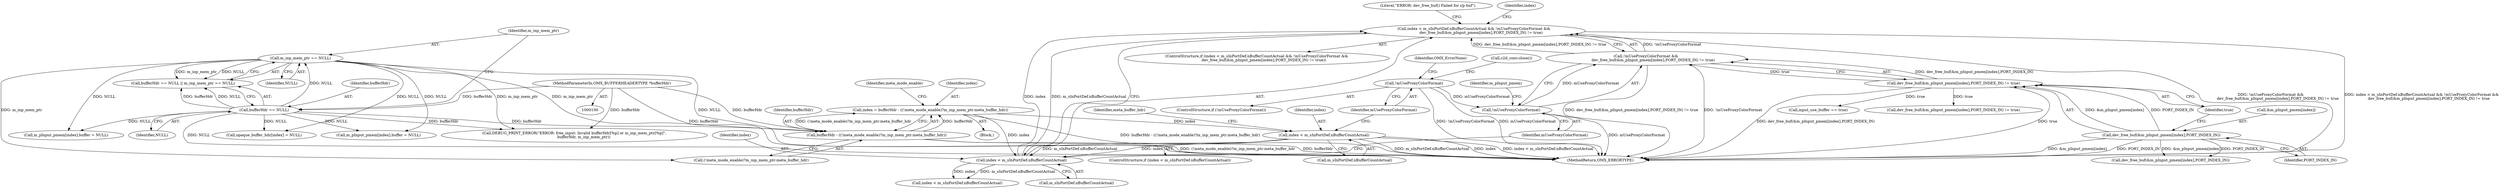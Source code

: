 digraph "0_Android_4ed06d14080d8667d5be14eed200e378cba78345_2@API" {
"1000176" [label="(Call,index < m_sInPortDef.nBufferCountActual && !mUseProxyColorFormat &&\n            dev_free_buf(&m_pInput_pmem[index],PORT_INDEX_IN) != true)"];
"1000177" [label="(Call,index < m_sInPortDef.nBufferCountActual)"];
"1000136" [label="(Call,index < m_sInPortDef.nBufferCountActual)"];
"1000123" [label="(Call,index = bufferHdr - ((!meta_mode_enable)?m_inp_mem_ptr:meta_buffer_hdr))"];
"1000125" [label="(Call,bufferHdr - ((!meta_mode_enable)?m_inp_mem_ptr:meta_buffer_hdr))"];
"1000110" [label="(Call,bufferHdr == NULL)"];
"1000101" [label="(MethodParameterIn,OMX_BUFFERHEADERTYPE *bufferHdr)"];
"1000113" [label="(Call,m_inp_mem_ptr == NULL)"];
"1000182" [label="(Call,!mUseProxyColorFormat &&\n            dev_free_buf(&m_pInput_pmem[index],PORT_INDEX_IN) != true)"];
"1000183" [label="(Call,!mUseProxyColorFormat)"];
"1000163" [label="(Call,!mUseProxyColorFormat)"];
"1000185" [label="(Call,dev_free_buf(&m_pInput_pmem[index],PORT_INDEX_IN) != true)"];
"1000186" [label="(Call,dev_free_buf(&m_pInput_pmem[index],PORT_INDEX_IN))"];
"1000137" [label="(Identifier,index)"];
"1000109" [label="(Call,bufferHdr == NULL || m_inp_mem_ptr == NULL)"];
"1000124" [label="(Identifier,index)"];
"1000176" [label="(Call,index < m_sInPortDef.nBufferCountActual && !mUseProxyColorFormat &&\n            dev_free_buf(&m_pInput_pmem[index],PORT_INDEX_IN) != true)"];
"1000102" [label="(Block,)"];
"1000126" [label="(Identifier,bufferHdr)"];
"1000162" [label="(ControlStructure,if (!mUseProxyColorFormat))"];
"1000291" [label="(Call,dev_free_buf(&m_pInput_pmem[index],PORT_INDEX_IN) != true)"];
"1000198" [label="(Call,index < m_sInPortDef.nBufferCountActual)"];
"1000184" [label="(Identifier,mUseProxyColorFormat)"];
"1000349" [label="(MethodReturn,OMX_ERRORTYPE)"];
"1000317" [label="(Call,m_pInput_pmem[index].buffer = NULL)"];
"1000164" [label="(Identifier,mUseProxyColorFormat)"];
"1000127" [label="(Call,(!meta_mode_enable)?m_inp_mem_ptr:meta_buffer_hdr)"];
"1000101" [label="(MethodParameterIn,OMX_BUFFERHEADERTYPE *bufferHdr)"];
"1000189" [label="(Identifier,m_pInput_pmem)"];
"1000175" [label="(ControlStructure,if (index < m_sInPortDef.nBufferCountActual && !mUseProxyColorFormat &&\n            dev_free_buf(&m_pInput_pmem[index],PORT_INDEX_IN) != true))"];
"1000177" [label="(Call,index < m_sInPortDef.nBufferCountActual)"];
"1000192" [label="(Identifier,true)"];
"1000195" [label="(Literal,\"ERROR: dev_free_buf() Failed for i/p buf\")"];
"1000178" [label="(Identifier,index)"];
"1000112" [label="(Identifier,NULL)"];
"1000292" [label="(Call,dev_free_buf(&m_pInput_pmem[index],PORT_INDEX_IN))"];
"1000125" [label="(Call,bufferHdr - ((!meta_mode_enable)?m_inp_mem_ptr:meta_buffer_hdr))"];
"1000182" [label="(Call,!mUseProxyColorFormat &&\n            dev_free_buf(&m_pInput_pmem[index],PORT_INDEX_IN) != true)"];
"1000114" [label="(Identifier,m_inp_mem_ptr)"];
"1000170" [label="(Call,opaque_buffer_hdr[index] = NULL)"];
"1000163" [label="(Call,!mUseProxyColorFormat)"];
"1000186" [label="(Call,dev_free_buf(&m_pInput_pmem[index],PORT_INDEX_IN))"];
"1000115" [label="(Identifier,NULL)"];
"1000136" [label="(Call,index < m_sInPortDef.nBufferCountActual)"];
"1000191" [label="(Identifier,PORT_INDEX_IN)"];
"1000166" [label="(Identifier,OMX_ErrorNone)"];
"1000187" [label="(Call,&m_pInput_pmem[index])"];
"1000123" [label="(Call,index = bufferHdr - ((!meta_mode_enable)?m_inp_mem_ptr:meta_buffer_hdr))"];
"1000133" [label="(Identifier,meta_mode_enable)"];
"1000183" [label="(Call,!mUseProxyColorFormat)"];
"1000138" [label="(Call,m_sInPortDef.nBufferCountActual)"];
"1000179" [label="(Call,m_sInPortDef.nBufferCountActual)"];
"1000199" [label="(Identifier,index)"];
"1000113" [label="(Call,m_inp_mem_ptr == NULL)"];
"1000111" [label="(Identifier,bufferHdr)"];
"1000145" [label="(Identifier,meta_buffer_hdr)"];
"1000169" [label="(Call,c2d_conv.close())"];
"1000135" [label="(ControlStructure,if (index < m_sInPortDef.nBufferCountActual))"];
"1000244" [label="(Call,m_pInput_pmem[index].buffer = NULL)"];
"1000117" [label="(Call,DEBUG_PRINT_ERROR(\"ERROR: free_input: Invalid bufferHdr[%p] or m_inp_mem_ptr[%p]\",\n                bufferHdr, m_inp_mem_ptr))"];
"1000281" [label="(Call,input_use_buffer == true)"];
"1000185" [label="(Call,dev_free_buf(&m_pInput_pmem[index],PORT_INDEX_IN) != true)"];
"1000110" [label="(Call,bufferHdr == NULL)"];
"1000176" -> "1000175"  [label="AST: "];
"1000176" -> "1000177"  [label="CFG: "];
"1000176" -> "1000182"  [label="CFG: "];
"1000177" -> "1000176"  [label="AST: "];
"1000182" -> "1000176"  [label="AST: "];
"1000195" -> "1000176"  [label="CFG: "];
"1000199" -> "1000176"  [label="CFG: "];
"1000176" -> "1000349"  [label="DDG: !mUseProxyColorFormat &&\n            dev_free_buf(&m_pInput_pmem[index],PORT_INDEX_IN) != true"];
"1000176" -> "1000349"  [label="DDG: index < m_sInPortDef.nBufferCountActual && !mUseProxyColorFormat &&\n            dev_free_buf(&m_pInput_pmem[index],PORT_INDEX_IN) != true"];
"1000177" -> "1000176"  [label="DDG: index"];
"1000177" -> "1000176"  [label="DDG: m_sInPortDef.nBufferCountActual"];
"1000182" -> "1000176"  [label="DDG: !mUseProxyColorFormat"];
"1000182" -> "1000176"  [label="DDG: dev_free_buf(&m_pInput_pmem[index],PORT_INDEX_IN) != true"];
"1000177" -> "1000179"  [label="CFG: "];
"1000178" -> "1000177"  [label="AST: "];
"1000179" -> "1000177"  [label="AST: "];
"1000184" -> "1000177"  [label="CFG: "];
"1000136" -> "1000177"  [label="DDG: index"];
"1000136" -> "1000177"  [label="DDG: m_sInPortDef.nBufferCountActual"];
"1000123" -> "1000177"  [label="DDG: index"];
"1000177" -> "1000198"  [label="DDG: index"];
"1000177" -> "1000198"  [label="DDG: m_sInPortDef.nBufferCountActual"];
"1000136" -> "1000135"  [label="AST: "];
"1000136" -> "1000138"  [label="CFG: "];
"1000137" -> "1000136"  [label="AST: "];
"1000138" -> "1000136"  [label="AST: "];
"1000145" -> "1000136"  [label="CFG: "];
"1000164" -> "1000136"  [label="CFG: "];
"1000136" -> "1000349"  [label="DDG: index < m_sInPortDef.nBufferCountActual"];
"1000136" -> "1000349"  [label="DDG: m_sInPortDef.nBufferCountActual"];
"1000136" -> "1000349"  [label="DDG: index"];
"1000123" -> "1000136"  [label="DDG: index"];
"1000123" -> "1000102"  [label="AST: "];
"1000123" -> "1000125"  [label="CFG: "];
"1000124" -> "1000123"  [label="AST: "];
"1000125" -> "1000123"  [label="AST: "];
"1000133" -> "1000123"  [label="CFG: "];
"1000123" -> "1000349"  [label="DDG: bufferHdr - ((!meta_mode_enable)?m_inp_mem_ptr:meta_buffer_hdr)"];
"1000125" -> "1000123"  [label="DDG: bufferHdr"];
"1000125" -> "1000123"  [label="DDG: (!meta_mode_enable)?m_inp_mem_ptr:meta_buffer_hdr"];
"1000125" -> "1000127"  [label="CFG: "];
"1000126" -> "1000125"  [label="AST: "];
"1000127" -> "1000125"  [label="AST: "];
"1000125" -> "1000349"  [label="DDG: bufferHdr"];
"1000125" -> "1000349"  [label="DDG: (!meta_mode_enable)?m_inp_mem_ptr:meta_buffer_hdr"];
"1000110" -> "1000125"  [label="DDG: bufferHdr"];
"1000101" -> "1000125"  [label="DDG: bufferHdr"];
"1000113" -> "1000125"  [label="DDG: m_inp_mem_ptr"];
"1000110" -> "1000109"  [label="AST: "];
"1000110" -> "1000112"  [label="CFG: "];
"1000111" -> "1000110"  [label="AST: "];
"1000112" -> "1000110"  [label="AST: "];
"1000114" -> "1000110"  [label="CFG: "];
"1000109" -> "1000110"  [label="CFG: "];
"1000110" -> "1000349"  [label="DDG: NULL"];
"1000110" -> "1000109"  [label="DDG: bufferHdr"];
"1000110" -> "1000109"  [label="DDG: NULL"];
"1000101" -> "1000110"  [label="DDG: bufferHdr"];
"1000110" -> "1000113"  [label="DDG: NULL"];
"1000110" -> "1000117"  [label="DDG: bufferHdr"];
"1000110" -> "1000170"  [label="DDG: NULL"];
"1000110" -> "1000244"  [label="DDG: NULL"];
"1000110" -> "1000317"  [label="DDG: NULL"];
"1000101" -> "1000100"  [label="AST: "];
"1000101" -> "1000349"  [label="DDG: bufferHdr"];
"1000101" -> "1000117"  [label="DDG: bufferHdr"];
"1000113" -> "1000109"  [label="AST: "];
"1000113" -> "1000115"  [label="CFG: "];
"1000114" -> "1000113"  [label="AST: "];
"1000115" -> "1000113"  [label="AST: "];
"1000109" -> "1000113"  [label="CFG: "];
"1000113" -> "1000349"  [label="DDG: NULL"];
"1000113" -> "1000109"  [label="DDG: m_inp_mem_ptr"];
"1000113" -> "1000109"  [label="DDG: NULL"];
"1000113" -> "1000117"  [label="DDG: m_inp_mem_ptr"];
"1000113" -> "1000127"  [label="DDG: m_inp_mem_ptr"];
"1000113" -> "1000170"  [label="DDG: NULL"];
"1000113" -> "1000244"  [label="DDG: NULL"];
"1000113" -> "1000317"  [label="DDG: NULL"];
"1000182" -> "1000183"  [label="CFG: "];
"1000182" -> "1000185"  [label="CFG: "];
"1000183" -> "1000182"  [label="AST: "];
"1000185" -> "1000182"  [label="AST: "];
"1000182" -> "1000349"  [label="DDG: dev_free_buf(&m_pInput_pmem[index],PORT_INDEX_IN) != true"];
"1000182" -> "1000349"  [label="DDG: !mUseProxyColorFormat"];
"1000183" -> "1000182"  [label="DDG: mUseProxyColorFormat"];
"1000185" -> "1000182"  [label="DDG: dev_free_buf(&m_pInput_pmem[index],PORT_INDEX_IN)"];
"1000185" -> "1000182"  [label="DDG: true"];
"1000183" -> "1000184"  [label="CFG: "];
"1000184" -> "1000183"  [label="AST: "];
"1000189" -> "1000183"  [label="CFG: "];
"1000183" -> "1000349"  [label="DDG: mUseProxyColorFormat"];
"1000163" -> "1000183"  [label="DDG: mUseProxyColorFormat"];
"1000163" -> "1000162"  [label="AST: "];
"1000163" -> "1000164"  [label="CFG: "];
"1000164" -> "1000163"  [label="AST: "];
"1000166" -> "1000163"  [label="CFG: "];
"1000169" -> "1000163"  [label="CFG: "];
"1000163" -> "1000349"  [label="DDG: mUseProxyColorFormat"];
"1000163" -> "1000349"  [label="DDG: !mUseProxyColorFormat"];
"1000185" -> "1000192"  [label="CFG: "];
"1000186" -> "1000185"  [label="AST: "];
"1000192" -> "1000185"  [label="AST: "];
"1000185" -> "1000349"  [label="DDG: dev_free_buf(&m_pInput_pmem[index],PORT_INDEX_IN)"];
"1000185" -> "1000349"  [label="DDG: true"];
"1000186" -> "1000185"  [label="DDG: &m_pInput_pmem[index]"];
"1000186" -> "1000185"  [label="DDG: PORT_INDEX_IN"];
"1000185" -> "1000281"  [label="DDG: true"];
"1000185" -> "1000291"  [label="DDG: true"];
"1000186" -> "1000191"  [label="CFG: "];
"1000187" -> "1000186"  [label="AST: "];
"1000191" -> "1000186"  [label="AST: "];
"1000192" -> "1000186"  [label="CFG: "];
"1000186" -> "1000349"  [label="DDG: &m_pInput_pmem[index]"];
"1000186" -> "1000349"  [label="DDG: PORT_INDEX_IN"];
"1000186" -> "1000292"  [label="DDG: &m_pInput_pmem[index]"];
"1000186" -> "1000292"  [label="DDG: PORT_INDEX_IN"];
}
